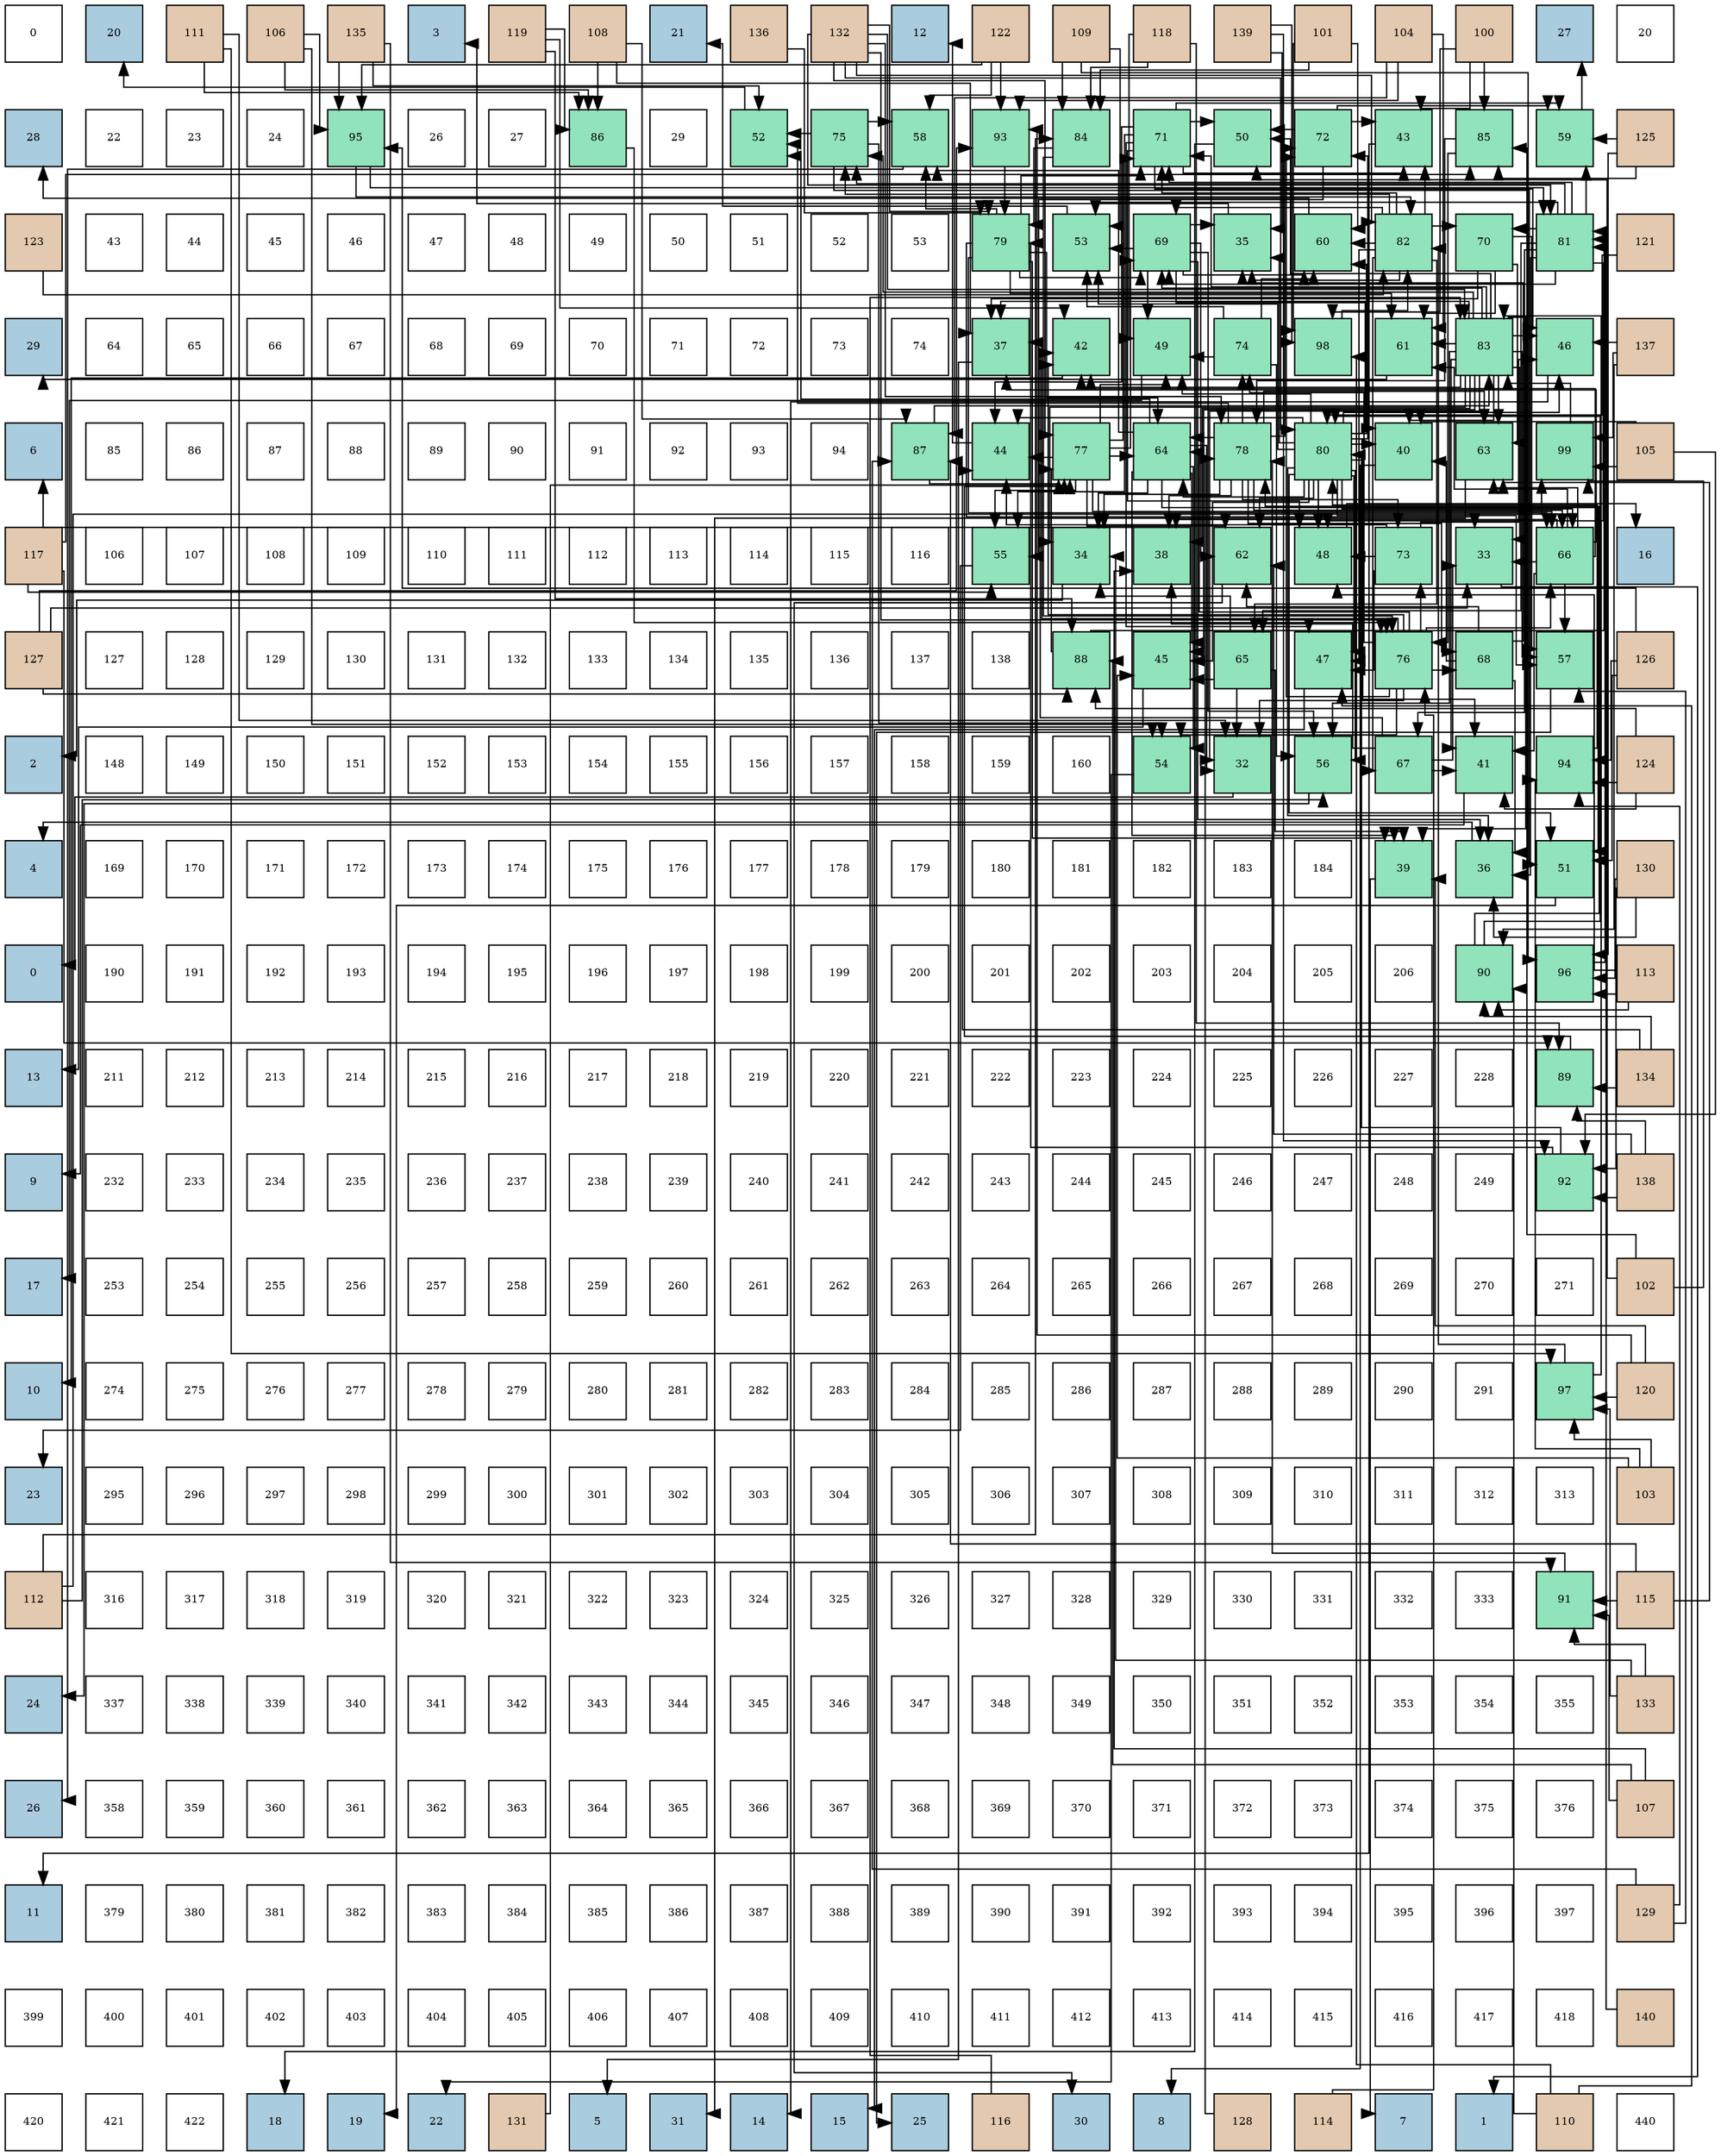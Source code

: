 digraph layout{
 rankdir=TB;
 splines=ortho;
 node [style=filled shape=square fixedsize=true width=0.6];
0[label="0", fontsize=8, fillcolor="#ffffff"];
1[label="20", fontsize=8, fillcolor="#a9ccde"];
2[label="111", fontsize=8, fillcolor="#e3c9af"];
3[label="106", fontsize=8, fillcolor="#e3c9af"];
4[label="135", fontsize=8, fillcolor="#e3c9af"];
5[label="3", fontsize=8, fillcolor="#a9ccde"];
6[label="119", fontsize=8, fillcolor="#e3c9af"];
7[label="108", fontsize=8, fillcolor="#e3c9af"];
8[label="21", fontsize=8, fillcolor="#a9ccde"];
9[label="136", fontsize=8, fillcolor="#e3c9af"];
10[label="132", fontsize=8, fillcolor="#e3c9af"];
11[label="12", fontsize=8, fillcolor="#a9ccde"];
12[label="122", fontsize=8, fillcolor="#e3c9af"];
13[label="109", fontsize=8, fillcolor="#e3c9af"];
14[label="118", fontsize=8, fillcolor="#e3c9af"];
15[label="139", fontsize=8, fillcolor="#e3c9af"];
16[label="101", fontsize=8, fillcolor="#e3c9af"];
17[label="104", fontsize=8, fillcolor="#e3c9af"];
18[label="100", fontsize=8, fillcolor="#e3c9af"];
19[label="27", fontsize=8, fillcolor="#a9ccde"];
20[label="20", fontsize=8, fillcolor="#ffffff"];
21[label="28", fontsize=8, fillcolor="#a9ccde"];
22[label="22", fontsize=8, fillcolor="#ffffff"];
23[label="23", fontsize=8, fillcolor="#ffffff"];
24[label="24", fontsize=8, fillcolor="#ffffff"];
25[label="95", fontsize=8, fillcolor="#91e3bb"];
26[label="26", fontsize=8, fillcolor="#ffffff"];
27[label="27", fontsize=8, fillcolor="#ffffff"];
28[label="86", fontsize=8, fillcolor="#91e3bb"];
29[label="29", fontsize=8, fillcolor="#ffffff"];
30[label="52", fontsize=8, fillcolor="#91e3bb"];
31[label="75", fontsize=8, fillcolor="#91e3bb"];
32[label="58", fontsize=8, fillcolor="#91e3bb"];
33[label="93", fontsize=8, fillcolor="#91e3bb"];
34[label="84", fontsize=8, fillcolor="#91e3bb"];
35[label="71", fontsize=8, fillcolor="#91e3bb"];
36[label="50", fontsize=8, fillcolor="#91e3bb"];
37[label="72", fontsize=8, fillcolor="#91e3bb"];
38[label="43", fontsize=8, fillcolor="#91e3bb"];
39[label="85", fontsize=8, fillcolor="#91e3bb"];
40[label="59", fontsize=8, fillcolor="#91e3bb"];
41[label="125", fontsize=8, fillcolor="#e3c9af"];
42[label="123", fontsize=8, fillcolor="#e3c9af"];
43[label="43", fontsize=8, fillcolor="#ffffff"];
44[label="44", fontsize=8, fillcolor="#ffffff"];
45[label="45", fontsize=8, fillcolor="#ffffff"];
46[label="46", fontsize=8, fillcolor="#ffffff"];
47[label="47", fontsize=8, fillcolor="#ffffff"];
48[label="48", fontsize=8, fillcolor="#ffffff"];
49[label="49", fontsize=8, fillcolor="#ffffff"];
50[label="50", fontsize=8, fillcolor="#ffffff"];
51[label="51", fontsize=8, fillcolor="#ffffff"];
52[label="52", fontsize=8, fillcolor="#ffffff"];
53[label="53", fontsize=8, fillcolor="#ffffff"];
54[label="79", fontsize=8, fillcolor="#91e3bb"];
55[label="53", fontsize=8, fillcolor="#91e3bb"];
56[label="69", fontsize=8, fillcolor="#91e3bb"];
57[label="35", fontsize=8, fillcolor="#91e3bb"];
58[label="60", fontsize=8, fillcolor="#91e3bb"];
59[label="82", fontsize=8, fillcolor="#91e3bb"];
60[label="70", fontsize=8, fillcolor="#91e3bb"];
61[label="81", fontsize=8, fillcolor="#91e3bb"];
62[label="121", fontsize=8, fillcolor="#e3c9af"];
63[label="29", fontsize=8, fillcolor="#a9ccde"];
64[label="64", fontsize=8, fillcolor="#ffffff"];
65[label="65", fontsize=8, fillcolor="#ffffff"];
66[label="66", fontsize=8, fillcolor="#ffffff"];
67[label="67", fontsize=8, fillcolor="#ffffff"];
68[label="68", fontsize=8, fillcolor="#ffffff"];
69[label="69", fontsize=8, fillcolor="#ffffff"];
70[label="70", fontsize=8, fillcolor="#ffffff"];
71[label="71", fontsize=8, fillcolor="#ffffff"];
72[label="72", fontsize=8, fillcolor="#ffffff"];
73[label="73", fontsize=8, fillcolor="#ffffff"];
74[label="74", fontsize=8, fillcolor="#ffffff"];
75[label="37", fontsize=8, fillcolor="#91e3bb"];
76[label="42", fontsize=8, fillcolor="#91e3bb"];
77[label="49", fontsize=8, fillcolor="#91e3bb"];
78[label="74", fontsize=8, fillcolor="#91e3bb"];
79[label="98", fontsize=8, fillcolor="#91e3bb"];
80[label="61", fontsize=8, fillcolor="#91e3bb"];
81[label="83", fontsize=8, fillcolor="#91e3bb"];
82[label="46", fontsize=8, fillcolor="#91e3bb"];
83[label="137", fontsize=8, fillcolor="#e3c9af"];
84[label="6", fontsize=8, fillcolor="#a9ccde"];
85[label="85", fontsize=8, fillcolor="#ffffff"];
86[label="86", fontsize=8, fillcolor="#ffffff"];
87[label="87", fontsize=8, fillcolor="#ffffff"];
88[label="88", fontsize=8, fillcolor="#ffffff"];
89[label="89", fontsize=8, fillcolor="#ffffff"];
90[label="90", fontsize=8, fillcolor="#ffffff"];
91[label="91", fontsize=8, fillcolor="#ffffff"];
92[label="92", fontsize=8, fillcolor="#ffffff"];
93[label="93", fontsize=8, fillcolor="#ffffff"];
94[label="94", fontsize=8, fillcolor="#ffffff"];
95[label="87", fontsize=8, fillcolor="#91e3bb"];
96[label="44", fontsize=8, fillcolor="#91e3bb"];
97[label="77", fontsize=8, fillcolor="#91e3bb"];
98[label="64", fontsize=8, fillcolor="#91e3bb"];
99[label="78", fontsize=8, fillcolor="#91e3bb"];
100[label="80", fontsize=8, fillcolor="#91e3bb"];
101[label="40", fontsize=8, fillcolor="#91e3bb"];
102[label="63", fontsize=8, fillcolor="#91e3bb"];
103[label="99", fontsize=8, fillcolor="#91e3bb"];
104[label="105", fontsize=8, fillcolor="#e3c9af"];
105[label="117", fontsize=8, fillcolor="#e3c9af"];
106[label="106", fontsize=8, fillcolor="#ffffff"];
107[label="107", fontsize=8, fillcolor="#ffffff"];
108[label="108", fontsize=8, fillcolor="#ffffff"];
109[label="109", fontsize=8, fillcolor="#ffffff"];
110[label="110", fontsize=8, fillcolor="#ffffff"];
111[label="111", fontsize=8, fillcolor="#ffffff"];
112[label="112", fontsize=8, fillcolor="#ffffff"];
113[label="113", fontsize=8, fillcolor="#ffffff"];
114[label="114", fontsize=8, fillcolor="#ffffff"];
115[label="115", fontsize=8, fillcolor="#ffffff"];
116[label="116", fontsize=8, fillcolor="#ffffff"];
117[label="55", fontsize=8, fillcolor="#91e3bb"];
118[label="34", fontsize=8, fillcolor="#91e3bb"];
119[label="38", fontsize=8, fillcolor="#91e3bb"];
120[label="62", fontsize=8, fillcolor="#91e3bb"];
121[label="48", fontsize=8, fillcolor="#91e3bb"];
122[label="73", fontsize=8, fillcolor="#91e3bb"];
123[label="33", fontsize=8, fillcolor="#91e3bb"];
124[label="66", fontsize=8, fillcolor="#91e3bb"];
125[label="16", fontsize=8, fillcolor="#a9ccde"];
126[label="127", fontsize=8, fillcolor="#e3c9af"];
127[label="127", fontsize=8, fillcolor="#ffffff"];
128[label="128", fontsize=8, fillcolor="#ffffff"];
129[label="129", fontsize=8, fillcolor="#ffffff"];
130[label="130", fontsize=8, fillcolor="#ffffff"];
131[label="131", fontsize=8, fillcolor="#ffffff"];
132[label="132", fontsize=8, fillcolor="#ffffff"];
133[label="133", fontsize=8, fillcolor="#ffffff"];
134[label="134", fontsize=8, fillcolor="#ffffff"];
135[label="135", fontsize=8, fillcolor="#ffffff"];
136[label="136", fontsize=8, fillcolor="#ffffff"];
137[label="137", fontsize=8, fillcolor="#ffffff"];
138[label="138", fontsize=8, fillcolor="#ffffff"];
139[label="88", fontsize=8, fillcolor="#91e3bb"];
140[label="45", fontsize=8, fillcolor="#91e3bb"];
141[label="65", fontsize=8, fillcolor="#91e3bb"];
142[label="47", fontsize=8, fillcolor="#91e3bb"];
143[label="76", fontsize=8, fillcolor="#91e3bb"];
144[label="68", fontsize=8, fillcolor="#91e3bb"];
145[label="57", fontsize=8, fillcolor="#91e3bb"];
146[label="126", fontsize=8, fillcolor="#e3c9af"];
147[label="2", fontsize=8, fillcolor="#a9ccde"];
148[label="148", fontsize=8, fillcolor="#ffffff"];
149[label="149", fontsize=8, fillcolor="#ffffff"];
150[label="150", fontsize=8, fillcolor="#ffffff"];
151[label="151", fontsize=8, fillcolor="#ffffff"];
152[label="152", fontsize=8, fillcolor="#ffffff"];
153[label="153", fontsize=8, fillcolor="#ffffff"];
154[label="154", fontsize=8, fillcolor="#ffffff"];
155[label="155", fontsize=8, fillcolor="#ffffff"];
156[label="156", fontsize=8, fillcolor="#ffffff"];
157[label="157", fontsize=8, fillcolor="#ffffff"];
158[label="158", fontsize=8, fillcolor="#ffffff"];
159[label="159", fontsize=8, fillcolor="#ffffff"];
160[label="160", fontsize=8, fillcolor="#ffffff"];
161[label="54", fontsize=8, fillcolor="#91e3bb"];
162[label="32", fontsize=8, fillcolor="#91e3bb"];
163[label="56", fontsize=8, fillcolor="#91e3bb"];
164[label="67", fontsize=8, fillcolor="#91e3bb"];
165[label="41", fontsize=8, fillcolor="#91e3bb"];
166[label="94", fontsize=8, fillcolor="#91e3bb"];
167[label="124", fontsize=8, fillcolor="#e3c9af"];
168[label="4", fontsize=8, fillcolor="#a9ccde"];
169[label="169", fontsize=8, fillcolor="#ffffff"];
170[label="170", fontsize=8, fillcolor="#ffffff"];
171[label="171", fontsize=8, fillcolor="#ffffff"];
172[label="172", fontsize=8, fillcolor="#ffffff"];
173[label="173", fontsize=8, fillcolor="#ffffff"];
174[label="174", fontsize=8, fillcolor="#ffffff"];
175[label="175", fontsize=8, fillcolor="#ffffff"];
176[label="176", fontsize=8, fillcolor="#ffffff"];
177[label="177", fontsize=8, fillcolor="#ffffff"];
178[label="178", fontsize=8, fillcolor="#ffffff"];
179[label="179", fontsize=8, fillcolor="#ffffff"];
180[label="180", fontsize=8, fillcolor="#ffffff"];
181[label="181", fontsize=8, fillcolor="#ffffff"];
182[label="182", fontsize=8, fillcolor="#ffffff"];
183[label="183", fontsize=8, fillcolor="#ffffff"];
184[label="184", fontsize=8, fillcolor="#ffffff"];
185[label="39", fontsize=8, fillcolor="#91e3bb"];
186[label="36", fontsize=8, fillcolor="#91e3bb"];
187[label="51", fontsize=8, fillcolor="#91e3bb"];
188[label="130", fontsize=8, fillcolor="#e3c9af"];
189[label="0", fontsize=8, fillcolor="#a9ccde"];
190[label="190", fontsize=8, fillcolor="#ffffff"];
191[label="191", fontsize=8, fillcolor="#ffffff"];
192[label="192", fontsize=8, fillcolor="#ffffff"];
193[label="193", fontsize=8, fillcolor="#ffffff"];
194[label="194", fontsize=8, fillcolor="#ffffff"];
195[label="195", fontsize=8, fillcolor="#ffffff"];
196[label="196", fontsize=8, fillcolor="#ffffff"];
197[label="197", fontsize=8, fillcolor="#ffffff"];
198[label="198", fontsize=8, fillcolor="#ffffff"];
199[label="199", fontsize=8, fillcolor="#ffffff"];
200[label="200", fontsize=8, fillcolor="#ffffff"];
201[label="201", fontsize=8, fillcolor="#ffffff"];
202[label="202", fontsize=8, fillcolor="#ffffff"];
203[label="203", fontsize=8, fillcolor="#ffffff"];
204[label="204", fontsize=8, fillcolor="#ffffff"];
205[label="205", fontsize=8, fillcolor="#ffffff"];
206[label="206", fontsize=8, fillcolor="#ffffff"];
207[label="90", fontsize=8, fillcolor="#91e3bb"];
208[label="96", fontsize=8, fillcolor="#91e3bb"];
209[label="113", fontsize=8, fillcolor="#e3c9af"];
210[label="13", fontsize=8, fillcolor="#a9ccde"];
211[label="211", fontsize=8, fillcolor="#ffffff"];
212[label="212", fontsize=8, fillcolor="#ffffff"];
213[label="213", fontsize=8, fillcolor="#ffffff"];
214[label="214", fontsize=8, fillcolor="#ffffff"];
215[label="215", fontsize=8, fillcolor="#ffffff"];
216[label="216", fontsize=8, fillcolor="#ffffff"];
217[label="217", fontsize=8, fillcolor="#ffffff"];
218[label="218", fontsize=8, fillcolor="#ffffff"];
219[label="219", fontsize=8, fillcolor="#ffffff"];
220[label="220", fontsize=8, fillcolor="#ffffff"];
221[label="221", fontsize=8, fillcolor="#ffffff"];
222[label="222", fontsize=8, fillcolor="#ffffff"];
223[label="223", fontsize=8, fillcolor="#ffffff"];
224[label="224", fontsize=8, fillcolor="#ffffff"];
225[label="225", fontsize=8, fillcolor="#ffffff"];
226[label="226", fontsize=8, fillcolor="#ffffff"];
227[label="227", fontsize=8, fillcolor="#ffffff"];
228[label="228", fontsize=8, fillcolor="#ffffff"];
229[label="89", fontsize=8, fillcolor="#91e3bb"];
230[label="134", fontsize=8, fillcolor="#e3c9af"];
231[label="9", fontsize=8, fillcolor="#a9ccde"];
232[label="232", fontsize=8, fillcolor="#ffffff"];
233[label="233", fontsize=8, fillcolor="#ffffff"];
234[label="234", fontsize=8, fillcolor="#ffffff"];
235[label="235", fontsize=8, fillcolor="#ffffff"];
236[label="236", fontsize=8, fillcolor="#ffffff"];
237[label="237", fontsize=8, fillcolor="#ffffff"];
238[label="238", fontsize=8, fillcolor="#ffffff"];
239[label="239", fontsize=8, fillcolor="#ffffff"];
240[label="240", fontsize=8, fillcolor="#ffffff"];
241[label="241", fontsize=8, fillcolor="#ffffff"];
242[label="242", fontsize=8, fillcolor="#ffffff"];
243[label="243", fontsize=8, fillcolor="#ffffff"];
244[label="244", fontsize=8, fillcolor="#ffffff"];
245[label="245", fontsize=8, fillcolor="#ffffff"];
246[label="246", fontsize=8, fillcolor="#ffffff"];
247[label="247", fontsize=8, fillcolor="#ffffff"];
248[label="248", fontsize=8, fillcolor="#ffffff"];
249[label="249", fontsize=8, fillcolor="#ffffff"];
250[label="92", fontsize=8, fillcolor="#91e3bb"];
251[label="138", fontsize=8, fillcolor="#e3c9af"];
252[label="17", fontsize=8, fillcolor="#a9ccde"];
253[label="253", fontsize=8, fillcolor="#ffffff"];
254[label="254", fontsize=8, fillcolor="#ffffff"];
255[label="255", fontsize=8, fillcolor="#ffffff"];
256[label="256", fontsize=8, fillcolor="#ffffff"];
257[label="257", fontsize=8, fillcolor="#ffffff"];
258[label="258", fontsize=8, fillcolor="#ffffff"];
259[label="259", fontsize=8, fillcolor="#ffffff"];
260[label="260", fontsize=8, fillcolor="#ffffff"];
261[label="261", fontsize=8, fillcolor="#ffffff"];
262[label="262", fontsize=8, fillcolor="#ffffff"];
263[label="263", fontsize=8, fillcolor="#ffffff"];
264[label="264", fontsize=8, fillcolor="#ffffff"];
265[label="265", fontsize=8, fillcolor="#ffffff"];
266[label="266", fontsize=8, fillcolor="#ffffff"];
267[label="267", fontsize=8, fillcolor="#ffffff"];
268[label="268", fontsize=8, fillcolor="#ffffff"];
269[label="269", fontsize=8, fillcolor="#ffffff"];
270[label="270", fontsize=8, fillcolor="#ffffff"];
271[label="271", fontsize=8, fillcolor="#ffffff"];
272[label="102", fontsize=8, fillcolor="#e3c9af"];
273[label="10", fontsize=8, fillcolor="#a9ccde"];
274[label="274", fontsize=8, fillcolor="#ffffff"];
275[label="275", fontsize=8, fillcolor="#ffffff"];
276[label="276", fontsize=8, fillcolor="#ffffff"];
277[label="277", fontsize=8, fillcolor="#ffffff"];
278[label="278", fontsize=8, fillcolor="#ffffff"];
279[label="279", fontsize=8, fillcolor="#ffffff"];
280[label="280", fontsize=8, fillcolor="#ffffff"];
281[label="281", fontsize=8, fillcolor="#ffffff"];
282[label="282", fontsize=8, fillcolor="#ffffff"];
283[label="283", fontsize=8, fillcolor="#ffffff"];
284[label="284", fontsize=8, fillcolor="#ffffff"];
285[label="285", fontsize=8, fillcolor="#ffffff"];
286[label="286", fontsize=8, fillcolor="#ffffff"];
287[label="287", fontsize=8, fillcolor="#ffffff"];
288[label="288", fontsize=8, fillcolor="#ffffff"];
289[label="289", fontsize=8, fillcolor="#ffffff"];
290[label="290", fontsize=8, fillcolor="#ffffff"];
291[label="291", fontsize=8, fillcolor="#ffffff"];
292[label="97", fontsize=8, fillcolor="#91e3bb"];
293[label="120", fontsize=8, fillcolor="#e3c9af"];
294[label="23", fontsize=8, fillcolor="#a9ccde"];
295[label="295", fontsize=8, fillcolor="#ffffff"];
296[label="296", fontsize=8, fillcolor="#ffffff"];
297[label="297", fontsize=8, fillcolor="#ffffff"];
298[label="298", fontsize=8, fillcolor="#ffffff"];
299[label="299", fontsize=8, fillcolor="#ffffff"];
300[label="300", fontsize=8, fillcolor="#ffffff"];
301[label="301", fontsize=8, fillcolor="#ffffff"];
302[label="302", fontsize=8, fillcolor="#ffffff"];
303[label="303", fontsize=8, fillcolor="#ffffff"];
304[label="304", fontsize=8, fillcolor="#ffffff"];
305[label="305", fontsize=8, fillcolor="#ffffff"];
306[label="306", fontsize=8, fillcolor="#ffffff"];
307[label="307", fontsize=8, fillcolor="#ffffff"];
308[label="308", fontsize=8, fillcolor="#ffffff"];
309[label="309", fontsize=8, fillcolor="#ffffff"];
310[label="310", fontsize=8, fillcolor="#ffffff"];
311[label="311", fontsize=8, fillcolor="#ffffff"];
312[label="312", fontsize=8, fillcolor="#ffffff"];
313[label="313", fontsize=8, fillcolor="#ffffff"];
314[label="103", fontsize=8, fillcolor="#e3c9af"];
315[label="112", fontsize=8, fillcolor="#e3c9af"];
316[label="316", fontsize=8, fillcolor="#ffffff"];
317[label="317", fontsize=8, fillcolor="#ffffff"];
318[label="318", fontsize=8, fillcolor="#ffffff"];
319[label="319", fontsize=8, fillcolor="#ffffff"];
320[label="320", fontsize=8, fillcolor="#ffffff"];
321[label="321", fontsize=8, fillcolor="#ffffff"];
322[label="322", fontsize=8, fillcolor="#ffffff"];
323[label="323", fontsize=8, fillcolor="#ffffff"];
324[label="324", fontsize=8, fillcolor="#ffffff"];
325[label="325", fontsize=8, fillcolor="#ffffff"];
326[label="326", fontsize=8, fillcolor="#ffffff"];
327[label="327", fontsize=8, fillcolor="#ffffff"];
328[label="328", fontsize=8, fillcolor="#ffffff"];
329[label="329", fontsize=8, fillcolor="#ffffff"];
330[label="330", fontsize=8, fillcolor="#ffffff"];
331[label="331", fontsize=8, fillcolor="#ffffff"];
332[label="332", fontsize=8, fillcolor="#ffffff"];
333[label="333", fontsize=8, fillcolor="#ffffff"];
334[label="91", fontsize=8, fillcolor="#91e3bb"];
335[label="115", fontsize=8, fillcolor="#e3c9af"];
336[label="24", fontsize=8, fillcolor="#a9ccde"];
337[label="337", fontsize=8, fillcolor="#ffffff"];
338[label="338", fontsize=8, fillcolor="#ffffff"];
339[label="339", fontsize=8, fillcolor="#ffffff"];
340[label="340", fontsize=8, fillcolor="#ffffff"];
341[label="341", fontsize=8, fillcolor="#ffffff"];
342[label="342", fontsize=8, fillcolor="#ffffff"];
343[label="343", fontsize=8, fillcolor="#ffffff"];
344[label="344", fontsize=8, fillcolor="#ffffff"];
345[label="345", fontsize=8, fillcolor="#ffffff"];
346[label="346", fontsize=8, fillcolor="#ffffff"];
347[label="347", fontsize=8, fillcolor="#ffffff"];
348[label="348", fontsize=8, fillcolor="#ffffff"];
349[label="349", fontsize=8, fillcolor="#ffffff"];
350[label="350", fontsize=8, fillcolor="#ffffff"];
351[label="351", fontsize=8, fillcolor="#ffffff"];
352[label="352", fontsize=8, fillcolor="#ffffff"];
353[label="353", fontsize=8, fillcolor="#ffffff"];
354[label="354", fontsize=8, fillcolor="#ffffff"];
355[label="355", fontsize=8, fillcolor="#ffffff"];
356[label="133", fontsize=8, fillcolor="#e3c9af"];
357[label="26", fontsize=8, fillcolor="#a9ccde"];
358[label="358", fontsize=8, fillcolor="#ffffff"];
359[label="359", fontsize=8, fillcolor="#ffffff"];
360[label="360", fontsize=8, fillcolor="#ffffff"];
361[label="361", fontsize=8, fillcolor="#ffffff"];
362[label="362", fontsize=8, fillcolor="#ffffff"];
363[label="363", fontsize=8, fillcolor="#ffffff"];
364[label="364", fontsize=8, fillcolor="#ffffff"];
365[label="365", fontsize=8, fillcolor="#ffffff"];
366[label="366", fontsize=8, fillcolor="#ffffff"];
367[label="367", fontsize=8, fillcolor="#ffffff"];
368[label="368", fontsize=8, fillcolor="#ffffff"];
369[label="369", fontsize=8, fillcolor="#ffffff"];
370[label="370", fontsize=8, fillcolor="#ffffff"];
371[label="371", fontsize=8, fillcolor="#ffffff"];
372[label="372", fontsize=8, fillcolor="#ffffff"];
373[label="373", fontsize=8, fillcolor="#ffffff"];
374[label="374", fontsize=8, fillcolor="#ffffff"];
375[label="375", fontsize=8, fillcolor="#ffffff"];
376[label="376", fontsize=8, fillcolor="#ffffff"];
377[label="107", fontsize=8, fillcolor="#e3c9af"];
378[label="11", fontsize=8, fillcolor="#a9ccde"];
379[label="379", fontsize=8, fillcolor="#ffffff"];
380[label="380", fontsize=8, fillcolor="#ffffff"];
381[label="381", fontsize=8, fillcolor="#ffffff"];
382[label="382", fontsize=8, fillcolor="#ffffff"];
383[label="383", fontsize=8, fillcolor="#ffffff"];
384[label="384", fontsize=8, fillcolor="#ffffff"];
385[label="385", fontsize=8, fillcolor="#ffffff"];
386[label="386", fontsize=8, fillcolor="#ffffff"];
387[label="387", fontsize=8, fillcolor="#ffffff"];
388[label="388", fontsize=8, fillcolor="#ffffff"];
389[label="389", fontsize=8, fillcolor="#ffffff"];
390[label="390", fontsize=8, fillcolor="#ffffff"];
391[label="391", fontsize=8, fillcolor="#ffffff"];
392[label="392", fontsize=8, fillcolor="#ffffff"];
393[label="393", fontsize=8, fillcolor="#ffffff"];
394[label="394", fontsize=8, fillcolor="#ffffff"];
395[label="395", fontsize=8, fillcolor="#ffffff"];
396[label="396", fontsize=8, fillcolor="#ffffff"];
397[label="397", fontsize=8, fillcolor="#ffffff"];
398[label="129", fontsize=8, fillcolor="#e3c9af"];
399[label="399", fontsize=8, fillcolor="#ffffff"];
400[label="400", fontsize=8, fillcolor="#ffffff"];
401[label="401", fontsize=8, fillcolor="#ffffff"];
402[label="402", fontsize=8, fillcolor="#ffffff"];
403[label="403", fontsize=8, fillcolor="#ffffff"];
404[label="404", fontsize=8, fillcolor="#ffffff"];
405[label="405", fontsize=8, fillcolor="#ffffff"];
406[label="406", fontsize=8, fillcolor="#ffffff"];
407[label="407", fontsize=8, fillcolor="#ffffff"];
408[label="408", fontsize=8, fillcolor="#ffffff"];
409[label="409", fontsize=8, fillcolor="#ffffff"];
410[label="410", fontsize=8, fillcolor="#ffffff"];
411[label="411", fontsize=8, fillcolor="#ffffff"];
412[label="412", fontsize=8, fillcolor="#ffffff"];
413[label="413", fontsize=8, fillcolor="#ffffff"];
414[label="414", fontsize=8, fillcolor="#ffffff"];
415[label="415", fontsize=8, fillcolor="#ffffff"];
416[label="416", fontsize=8, fillcolor="#ffffff"];
417[label="417", fontsize=8, fillcolor="#ffffff"];
418[label="418", fontsize=8, fillcolor="#ffffff"];
419[label="140", fontsize=8, fillcolor="#e3c9af"];
420[label="420", fontsize=8, fillcolor="#ffffff"];
421[label="421", fontsize=8, fillcolor="#ffffff"];
422[label="422", fontsize=8, fillcolor="#ffffff"];
423[label="18", fontsize=8, fillcolor="#a9ccde"];
424[label="19", fontsize=8, fillcolor="#a9ccde"];
425[label="22", fontsize=8, fillcolor="#a9ccde"];
426[label="131", fontsize=8, fillcolor="#e3c9af"];
427[label="5", fontsize=8, fillcolor="#a9ccde"];
428[label="31", fontsize=8, fillcolor="#a9ccde"];
429[label="14", fontsize=8, fillcolor="#a9ccde"];
430[label="15", fontsize=8, fillcolor="#a9ccde"];
431[label="25", fontsize=8, fillcolor="#a9ccde"];
432[label="116", fontsize=8, fillcolor="#e3c9af"];
433[label="30", fontsize=8, fillcolor="#a9ccde"];
434[label="8", fontsize=8, fillcolor="#a9ccde"];
435[label="128", fontsize=8, fillcolor="#e3c9af"];
436[label="114", fontsize=8, fillcolor="#e3c9af"];
437[label="7", fontsize=8, fillcolor="#a9ccde"];
438[label="1", fontsize=8, fillcolor="#a9ccde"];
439[label="110", fontsize=8, fillcolor="#e3c9af"];
440[label="440", fontsize=8, fillcolor="#ffffff"];
edge [constraint=false, style=vis];162 -> 189;
123 -> 438;
118 -> 147;
57 -> 5;
186 -> 168;
75 -> 427;
119 -> 84;
185 -> 437;
101 -> 434;
165 -> 231;
76 -> 273;
38 -> 378;
96 -> 11;
140 -> 210;
82 -> 429;
142 -> 430;
121 -> 125;
77 -> 252;
36 -> 423;
187 -> 424;
30 -> 1;
55 -> 8;
161 -> 425;
117 -> 294;
163 -> 336;
145 -> 431;
32 -> 357;
40 -> 19;
58 -> 21;
80 -> 63;
120 -> 433;
102 -> 428;
98 -> 162;
98 -> 118;
98 -> 185;
98 -> 140;
98 -> 187;
98 -> 30;
98 -> 161;
98 -> 32;
141 -> 162;
141 -> 118;
141 -> 185;
141 -> 140;
124 -> 123;
124 -> 75;
124 -> 119;
124 -> 165;
124 -> 76;
124 -> 145;
124 -> 80;
124 -> 102;
164 -> 123;
164 -> 119;
164 -> 165;
164 -> 76;
144 -> 57;
144 -> 186;
144 -> 101;
144 -> 120;
56 -> 57;
56 -> 186;
56 -> 101;
56 -> 77;
56 -> 55;
56 -> 163;
56 -> 58;
56 -> 120;
60 -> 75;
60 -> 145;
60 -> 80;
60 -> 102;
35 -> 38;
35 -> 96;
35 -> 82;
35 -> 142;
35 -> 121;
35 -> 36;
35 -> 117;
35 -> 40;
37 -> 38;
37 -> 36;
37 -> 117;
37 -> 40;
122 -> 96;
122 -> 82;
122 -> 142;
122 -> 121;
78 -> 77;
78 -> 55;
78 -> 163;
78 -> 58;
31 -> 187;
31 -> 30;
31 -> 161;
31 -> 32;
143 -> 162;
143 -> 75;
143 -> 76;
143 -> 161;
143 -> 98;
143 -> 124;
143 -> 144;
143 -> 37;
143 -> 122;
143 -> 78;
97 -> 96;
97 -> 77;
97 -> 117;
97 -> 120;
97 -> 98;
97 -> 124;
97 -> 56;
97 -> 35;
99 -> 118;
99 -> 119;
99 -> 30;
99 -> 102;
99 -> 98;
99 -> 124;
99 -> 144;
99 -> 37;
99 -> 122;
99 -> 78;
54 -> 123;
54 -> 185;
54 -> 32;
54 -> 80;
54 -> 98;
54 -> 124;
54 -> 56;
54 -> 35;
100 -> 57;
100 -> 186;
100 -> 101;
100 -> 165;
100 -> 96;
100 -> 140;
100 -> 82;
100 -> 142;
100 -> 121;
100 -> 77;
100 -> 187;
100 -> 55;
100 -> 163;
100 -> 145;
100 -> 58;
100 -> 120;
100 -> 98;
100 -> 124;
100 -> 37;
61 -> 186;
61 -> 121;
61 -> 55;
61 -> 40;
61 -> 141;
61 -> 164;
61 -> 56;
61 -> 60;
61 -> 35;
61 -> 31;
59 -> 57;
59 -> 38;
59 -> 142;
59 -> 58;
59 -> 141;
59 -> 164;
59 -> 56;
59 -> 60;
59 -> 35;
59 -> 31;
81 -> 162;
81 -> 123;
81 -> 118;
81 -> 75;
81 -> 119;
81 -> 185;
81 -> 101;
81 -> 165;
81 -> 76;
81 -> 140;
81 -> 82;
81 -> 36;
81 -> 163;
81 -> 145;
81 -> 80;
81 -> 102;
81 -> 56;
81 -> 35;
81 -> 31;
34 -> 143;
34 -> 54;
39 -> 143;
39 -> 99;
28 -> 143;
95 -> 97;
95 -> 81;
139 -> 97;
139 -> 61;
229 -> 97;
207 -> 99;
207 -> 100;
334 -> 99;
250 -> 54;
250 -> 100;
33 -> 54;
166 -> 100;
25 -> 61;
25 -> 59;
208 -> 61;
292 -> 59;
292 -> 81;
79 -> 59;
103 -> 81;
18 -> 38;
18 -> 39;
18 -> 79;
16 -> 58;
16 -> 34;
16 -> 79;
272 -> 36;
272 -> 39;
272 -> 103;
314 -> 140;
314 -> 166;
314 -> 292;
17 -> 80;
17 -> 95;
17 -> 33;
104 -> 101;
104 -> 250;
104 -> 103;
3 -> 161;
3 -> 28;
3 -> 25;
377 -> 119;
377 -> 139;
377 -> 334;
7 -> 75;
7 -> 28;
7 -> 95;
13 -> 55;
13 -> 34;
13 -> 208;
439 -> 142;
439 -> 207;
439 -> 79;
2 -> 162;
2 -> 28;
2 -> 292;
315 -> 163;
315 -> 34;
315 -> 103;
209 -> 121;
209 -> 207;
209 -> 208;
436 -> 143;
335 -> 102;
335 -> 95;
335 -> 334;
432 -> 81;
105 -> 117;
105 -> 39;
105 -> 229;
14 -> 77;
14 -> 34;
14 -> 229;
6 -> 76;
6 -> 28;
6 -> 139;
293 -> 185;
293 -> 33;
293 -> 292;
62 -> 100;
12 -> 32;
12 -> 33;
12 -> 25;
42 -> 59;
167 -> 165;
167 -> 139;
167 -> 166;
41 -> 40;
41 -> 39;
41 -> 208;
146 -> 187;
146 -> 166;
146 -> 25;
126 -> 123;
126 -> 139;
126 -> 33;
435 -> 99;
398 -> 145;
398 -> 95;
398 -> 166;
188 -> 186;
188 -> 250;
188 -> 208;
426 -> 97;
10 -> 143;
10 -> 97;
10 -> 99;
10 -> 54;
10 -> 100;
10 -> 61;
10 -> 59;
10 -> 81;
356 -> 118;
356 -> 334;
356 -> 292;
230 -> 96;
230 -> 229;
230 -> 207;
4 -> 30;
4 -> 334;
4 -> 25;
9 -> 54;
83 -> 82;
83 -> 207;
83 -> 103;
251 -> 120;
251 -> 229;
251 -> 250;
15 -> 57;
15 -> 250;
15 -> 79;
419 -> 61;
edge [constraint=true, style=invis];
0 -> 21 -> 42 -> 63 -> 84 -> 105 -> 126 -> 147 -> 168 -> 189 -> 210 -> 231 -> 252 -> 273 -> 294 -> 315 -> 336 -> 357 -> 378 -> 399 -> 420;
1 -> 22 -> 43 -> 64 -> 85 -> 106 -> 127 -> 148 -> 169 -> 190 -> 211 -> 232 -> 253 -> 274 -> 295 -> 316 -> 337 -> 358 -> 379 -> 400 -> 421;
2 -> 23 -> 44 -> 65 -> 86 -> 107 -> 128 -> 149 -> 170 -> 191 -> 212 -> 233 -> 254 -> 275 -> 296 -> 317 -> 338 -> 359 -> 380 -> 401 -> 422;
3 -> 24 -> 45 -> 66 -> 87 -> 108 -> 129 -> 150 -> 171 -> 192 -> 213 -> 234 -> 255 -> 276 -> 297 -> 318 -> 339 -> 360 -> 381 -> 402 -> 423;
4 -> 25 -> 46 -> 67 -> 88 -> 109 -> 130 -> 151 -> 172 -> 193 -> 214 -> 235 -> 256 -> 277 -> 298 -> 319 -> 340 -> 361 -> 382 -> 403 -> 424;
5 -> 26 -> 47 -> 68 -> 89 -> 110 -> 131 -> 152 -> 173 -> 194 -> 215 -> 236 -> 257 -> 278 -> 299 -> 320 -> 341 -> 362 -> 383 -> 404 -> 425;
6 -> 27 -> 48 -> 69 -> 90 -> 111 -> 132 -> 153 -> 174 -> 195 -> 216 -> 237 -> 258 -> 279 -> 300 -> 321 -> 342 -> 363 -> 384 -> 405 -> 426;
7 -> 28 -> 49 -> 70 -> 91 -> 112 -> 133 -> 154 -> 175 -> 196 -> 217 -> 238 -> 259 -> 280 -> 301 -> 322 -> 343 -> 364 -> 385 -> 406 -> 427;
8 -> 29 -> 50 -> 71 -> 92 -> 113 -> 134 -> 155 -> 176 -> 197 -> 218 -> 239 -> 260 -> 281 -> 302 -> 323 -> 344 -> 365 -> 386 -> 407 -> 428;
9 -> 30 -> 51 -> 72 -> 93 -> 114 -> 135 -> 156 -> 177 -> 198 -> 219 -> 240 -> 261 -> 282 -> 303 -> 324 -> 345 -> 366 -> 387 -> 408 -> 429;
10 -> 31 -> 52 -> 73 -> 94 -> 115 -> 136 -> 157 -> 178 -> 199 -> 220 -> 241 -> 262 -> 283 -> 304 -> 325 -> 346 -> 367 -> 388 -> 409 -> 430;
11 -> 32 -> 53 -> 74 -> 95 -> 116 -> 137 -> 158 -> 179 -> 200 -> 221 -> 242 -> 263 -> 284 -> 305 -> 326 -> 347 -> 368 -> 389 -> 410 -> 431;
12 -> 33 -> 54 -> 75 -> 96 -> 117 -> 138 -> 159 -> 180 -> 201 -> 222 -> 243 -> 264 -> 285 -> 306 -> 327 -> 348 -> 369 -> 390 -> 411 -> 432;
13 -> 34 -> 55 -> 76 -> 97 -> 118 -> 139 -> 160 -> 181 -> 202 -> 223 -> 244 -> 265 -> 286 -> 307 -> 328 -> 349 -> 370 -> 391 -> 412 -> 433;
14 -> 35 -> 56 -> 77 -> 98 -> 119 -> 140 -> 161 -> 182 -> 203 -> 224 -> 245 -> 266 -> 287 -> 308 -> 329 -> 350 -> 371 -> 392 -> 413 -> 434;
15 -> 36 -> 57 -> 78 -> 99 -> 120 -> 141 -> 162 -> 183 -> 204 -> 225 -> 246 -> 267 -> 288 -> 309 -> 330 -> 351 -> 372 -> 393 -> 414 -> 435;
16 -> 37 -> 58 -> 79 -> 100 -> 121 -> 142 -> 163 -> 184 -> 205 -> 226 -> 247 -> 268 -> 289 -> 310 -> 331 -> 352 -> 373 -> 394 -> 415 -> 436;
17 -> 38 -> 59 -> 80 -> 101 -> 122 -> 143 -> 164 -> 185 -> 206 -> 227 -> 248 -> 269 -> 290 -> 311 -> 332 -> 353 -> 374 -> 395 -> 416 -> 437;
18 -> 39 -> 60 -> 81 -> 102 -> 123 -> 144 -> 165 -> 186 -> 207 -> 228 -> 249 -> 270 -> 291 -> 312 -> 333 -> 354 -> 375 -> 396 -> 417 -> 438;
19 -> 40 -> 61 -> 82 -> 103 -> 124 -> 145 -> 166 -> 187 -> 208 -> 229 -> 250 -> 271 -> 292 -> 313 -> 334 -> 355 -> 376 -> 397 -> 418 -> 439;
20 -> 41 -> 62 -> 83 -> 104 -> 125 -> 146 -> 167 -> 188 -> 209 -> 230 -> 251 -> 272 -> 293 -> 314 -> 335 -> 356 -> 377 -> 398 -> 419 -> 440;
rank = same {0 -> 1 -> 2 -> 3 -> 4 -> 5 -> 6 -> 7 -> 8 -> 9 -> 10 -> 11 -> 12 -> 13 -> 14 -> 15 -> 16 -> 17 -> 18 -> 19 -> 20};
rank = same {21 -> 22 -> 23 -> 24 -> 25 -> 26 -> 27 -> 28 -> 29 -> 30 -> 31 -> 32 -> 33 -> 34 -> 35 -> 36 -> 37 -> 38 -> 39 -> 40 -> 41};
rank = same {42 -> 43 -> 44 -> 45 -> 46 -> 47 -> 48 -> 49 -> 50 -> 51 -> 52 -> 53 -> 54 -> 55 -> 56 -> 57 -> 58 -> 59 -> 60 -> 61 -> 62};
rank = same {63 -> 64 -> 65 -> 66 -> 67 -> 68 -> 69 -> 70 -> 71 -> 72 -> 73 -> 74 -> 75 -> 76 -> 77 -> 78 -> 79 -> 80 -> 81 -> 82 -> 83};
rank = same {84 -> 85 -> 86 -> 87 -> 88 -> 89 -> 90 -> 91 -> 92 -> 93 -> 94 -> 95 -> 96 -> 97 -> 98 -> 99 -> 100 -> 101 -> 102 -> 103 -> 104};
rank = same {105 -> 106 -> 107 -> 108 -> 109 -> 110 -> 111 -> 112 -> 113 -> 114 -> 115 -> 116 -> 117 -> 118 -> 119 -> 120 -> 121 -> 122 -> 123 -> 124 -> 125};
rank = same {126 -> 127 -> 128 -> 129 -> 130 -> 131 -> 132 -> 133 -> 134 -> 135 -> 136 -> 137 -> 138 -> 139 -> 140 -> 141 -> 142 -> 143 -> 144 -> 145 -> 146};
rank = same {147 -> 148 -> 149 -> 150 -> 151 -> 152 -> 153 -> 154 -> 155 -> 156 -> 157 -> 158 -> 159 -> 160 -> 161 -> 162 -> 163 -> 164 -> 165 -> 166 -> 167};
rank = same {168 -> 169 -> 170 -> 171 -> 172 -> 173 -> 174 -> 175 -> 176 -> 177 -> 178 -> 179 -> 180 -> 181 -> 182 -> 183 -> 184 -> 185 -> 186 -> 187 -> 188};
rank = same {189 -> 190 -> 191 -> 192 -> 193 -> 194 -> 195 -> 196 -> 197 -> 198 -> 199 -> 200 -> 201 -> 202 -> 203 -> 204 -> 205 -> 206 -> 207 -> 208 -> 209};
rank = same {210 -> 211 -> 212 -> 213 -> 214 -> 215 -> 216 -> 217 -> 218 -> 219 -> 220 -> 221 -> 222 -> 223 -> 224 -> 225 -> 226 -> 227 -> 228 -> 229 -> 230};
rank = same {231 -> 232 -> 233 -> 234 -> 235 -> 236 -> 237 -> 238 -> 239 -> 240 -> 241 -> 242 -> 243 -> 244 -> 245 -> 246 -> 247 -> 248 -> 249 -> 250 -> 251};
rank = same {252 -> 253 -> 254 -> 255 -> 256 -> 257 -> 258 -> 259 -> 260 -> 261 -> 262 -> 263 -> 264 -> 265 -> 266 -> 267 -> 268 -> 269 -> 270 -> 271 -> 272};
rank = same {273 -> 274 -> 275 -> 276 -> 277 -> 278 -> 279 -> 280 -> 281 -> 282 -> 283 -> 284 -> 285 -> 286 -> 287 -> 288 -> 289 -> 290 -> 291 -> 292 -> 293};
rank = same {294 -> 295 -> 296 -> 297 -> 298 -> 299 -> 300 -> 301 -> 302 -> 303 -> 304 -> 305 -> 306 -> 307 -> 308 -> 309 -> 310 -> 311 -> 312 -> 313 -> 314};
rank = same {315 -> 316 -> 317 -> 318 -> 319 -> 320 -> 321 -> 322 -> 323 -> 324 -> 325 -> 326 -> 327 -> 328 -> 329 -> 330 -> 331 -> 332 -> 333 -> 334 -> 335};
rank = same {336 -> 337 -> 338 -> 339 -> 340 -> 341 -> 342 -> 343 -> 344 -> 345 -> 346 -> 347 -> 348 -> 349 -> 350 -> 351 -> 352 -> 353 -> 354 -> 355 -> 356};
rank = same {357 -> 358 -> 359 -> 360 -> 361 -> 362 -> 363 -> 364 -> 365 -> 366 -> 367 -> 368 -> 369 -> 370 -> 371 -> 372 -> 373 -> 374 -> 375 -> 376 -> 377};
rank = same {378 -> 379 -> 380 -> 381 -> 382 -> 383 -> 384 -> 385 -> 386 -> 387 -> 388 -> 389 -> 390 -> 391 -> 392 -> 393 -> 394 -> 395 -> 396 -> 397 -> 398};
rank = same {399 -> 400 -> 401 -> 402 -> 403 -> 404 -> 405 -> 406 -> 407 -> 408 -> 409 -> 410 -> 411 -> 412 -> 413 -> 414 -> 415 -> 416 -> 417 -> 418 -> 419};
rank = same {420 -> 421 -> 422 -> 423 -> 424 -> 425 -> 426 -> 427 -> 428 -> 429 -> 430 -> 431 -> 432 -> 433 -> 434 -> 435 -> 436 -> 437 -> 438 -> 439 -> 440};
}